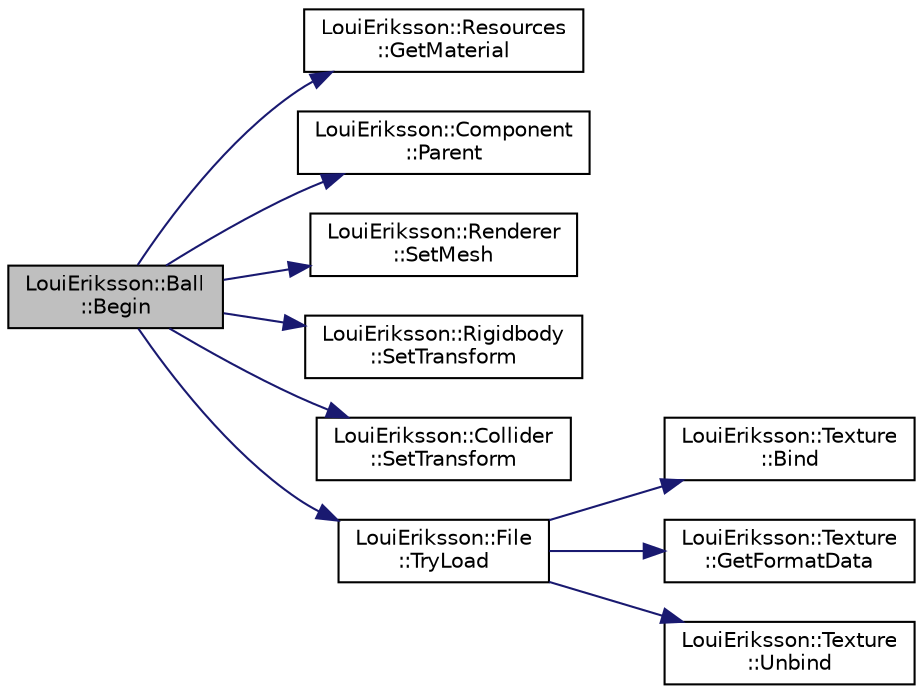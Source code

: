 digraph "LouiEriksson::Ball::Begin"
{
 // LATEX_PDF_SIZE
  edge [fontname="Helvetica",fontsize="10",labelfontname="Helvetica",labelfontsize="10"];
  node [fontname="Helvetica",fontsize="10",shape=record];
  rankdir="LR";
  Node1 [label="LouiEriksson::Ball\l::Begin",height=0.2,width=0.4,color="black", fillcolor="grey75", style="filled", fontcolor="black",tooltip="Called at the beginning of the first frame."];
  Node1 -> Node2 [color="midnightblue",fontsize="10",style="solid",fontname="Helvetica"];
  Node2 [label="LouiEriksson::Resources\l::GetMaterial",height=0.2,width=0.4,color="black", fillcolor="white", style="filled",URL="$class_loui_eriksson_1_1_resources.html#a97e55f53dfdced6266ed6c92601ba8a2",tooltip=" "];
  Node1 -> Node3 [color="midnightblue",fontsize="10",style="solid",fontname="Helvetica"];
  Node3 [label="LouiEriksson::Component\l::Parent",height=0.2,width=0.4,color="black", fillcolor="white", style="filled",URL="$class_loui_eriksson_1_1_component.html#a87b48c3303da952daec2db4c1b18f1a9",tooltip="Get the Component's parent GameObject."];
  Node1 -> Node4 [color="midnightblue",fontsize="10",style="solid",fontname="Helvetica"];
  Node4 [label="LouiEriksson::Renderer\l::SetMesh",height=0.2,width=0.4,color="black", fillcolor="white", style="filled",URL="$class_loui_eriksson_1_1_renderer.html#a0e8bf410ca805bf32b21827181fdb5e5",tooltip="Set the Mesh of the Renderer."];
  Node1 -> Node5 [color="midnightblue",fontsize="10",style="solid",fontname="Helvetica"];
  Node5 [label="LouiEriksson::Rigidbody\l::SetTransform",height=0.2,width=0.4,color="black", fillcolor="white", style="filled",URL="$class_loui_eriksson_1_1_rigidbody.html#ae922aee1a43d757f3b49ff0f197055bb",tooltip="Set the Transform of the Rigidbody."];
  Node1 -> Node6 [color="midnightblue",fontsize="10",style="solid",fontname="Helvetica"];
  Node6 [label="LouiEriksson::Collider\l::SetTransform",height=0.2,width=0.4,color="black", fillcolor="white", style="filled",URL="$class_loui_eriksson_1_1_collider.html#a7482f21d063f9572e7befb2a4220af20",tooltip="Set the Transform of the Collider."];
  Node1 -> Node7 [color="midnightblue",fontsize="10",style="solid",fontname="Helvetica"];
  Node7 [label="LouiEriksson::File\l::TryLoad",height=0.2,width=0.4,color="black", fillcolor="white", style="filled",URL="$class_loui_eriksson_1_1_file.html#a0032f04b0f4541c7b6e75e73005d55dd",tooltip=" "];
  Node7 -> Node8 [color="midnightblue",fontsize="10",style="solid",fontname="Helvetica"];
  Node8 [label="LouiEriksson::Texture\l::Bind",height=0.2,width=0.4,color="black", fillcolor="white", style="filled",URL="$class_loui_eriksson_1_1_texture.html#a71fb463b2be6a3d1c1dfca60ad0f6be0",tooltip="Bind the provided Texture."];
  Node7 -> Node9 [color="midnightblue",fontsize="10",style="solid",fontname="Helvetica"];
  Node9 [label="LouiEriksson::Texture\l::GetFormatData",height=0.2,width=0.4,color="black", fillcolor="white", style="filled",URL="$class_loui_eriksson_1_1_texture.html#a37357f5df389ba43413c64cbd895c995",tooltip="Determine a Texture's format and number of channels using its pixel format."];
  Node7 -> Node10 [color="midnightblue",fontsize="10",style="solid",fontname="Helvetica"];
  Node10 [label="LouiEriksson::Texture\l::Unbind",height=0.2,width=0.4,color="black", fillcolor="white", style="filled",URL="$class_loui_eriksson_1_1_texture.html#adb63e73e6812f543a351de989c177978",tooltip="Unbind the currently bound Texture."];
}
